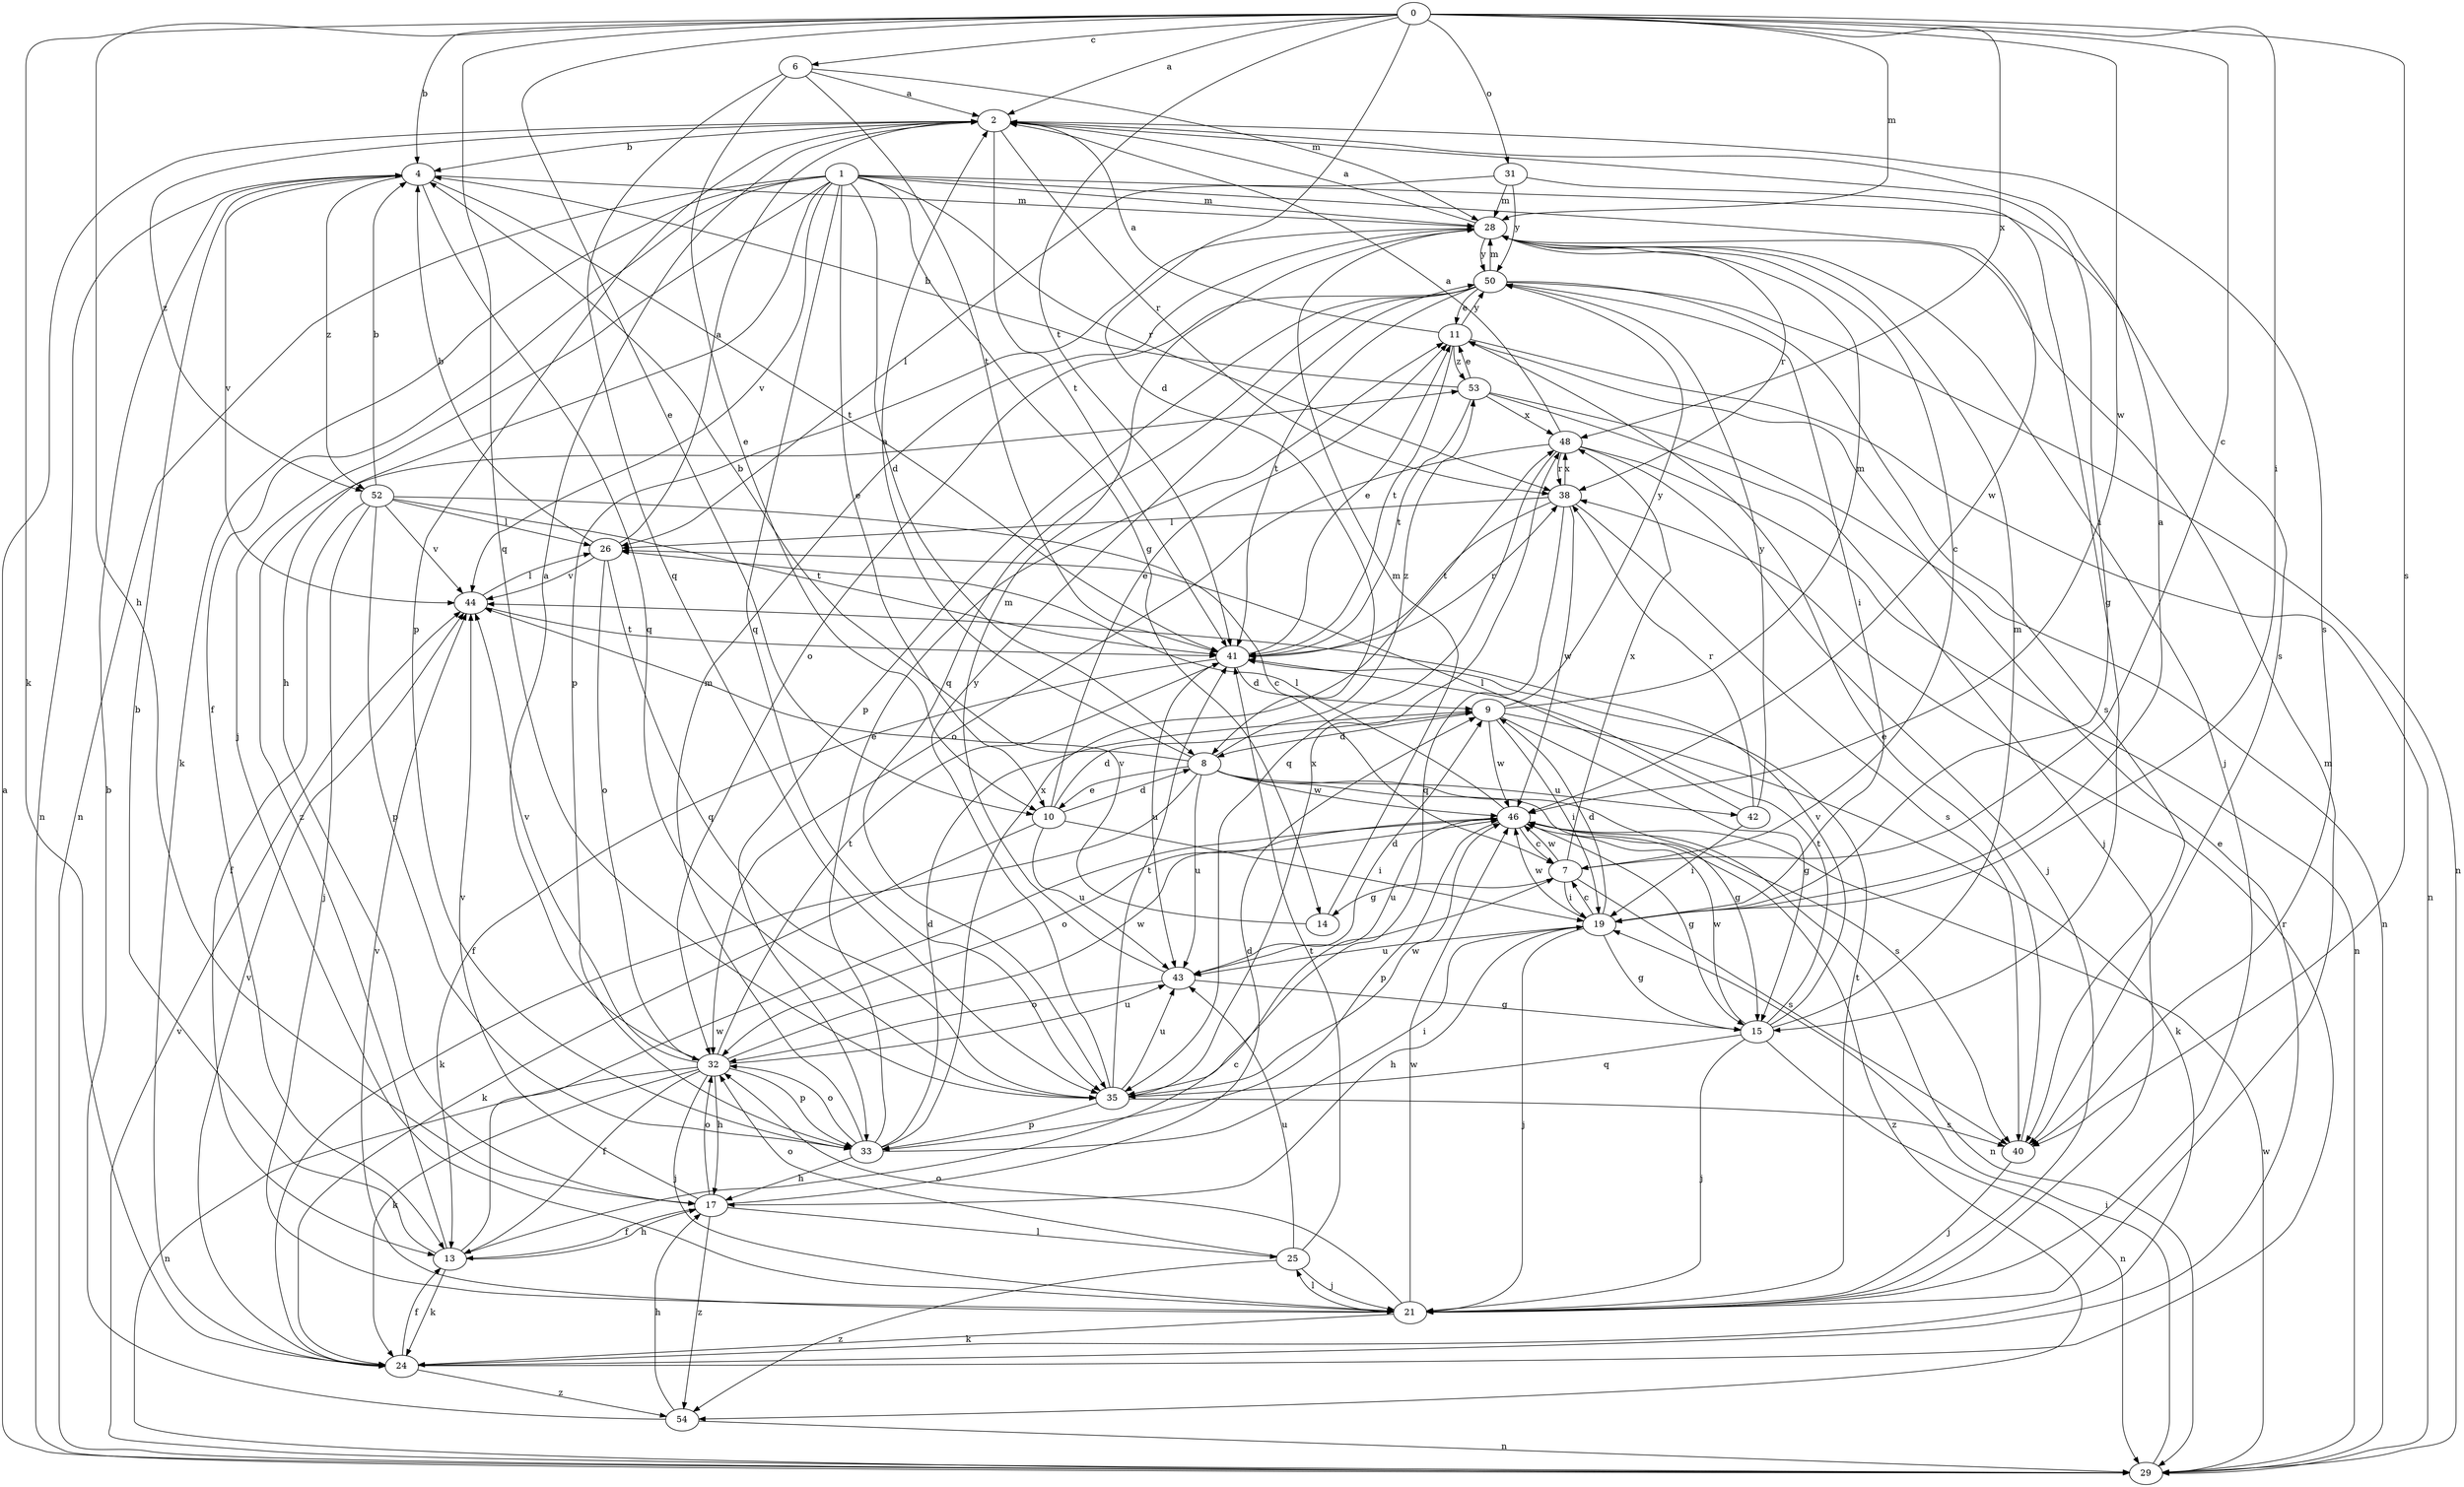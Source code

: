 strict digraph  {
0;
1;
2;
4;
6;
7;
8;
9;
10;
11;
13;
14;
15;
17;
19;
21;
24;
25;
26;
28;
29;
31;
32;
33;
35;
38;
40;
41;
42;
43;
44;
46;
48;
50;
52;
53;
54;
0 -> 2  [label=a];
0 -> 4  [label=b];
0 -> 6  [label=c];
0 -> 7  [label=c];
0 -> 8  [label=d];
0 -> 10  [label=e];
0 -> 17  [label=h];
0 -> 19  [label=i];
0 -> 24  [label=k];
0 -> 28  [label=m];
0 -> 31  [label=o];
0 -> 35  [label=q];
0 -> 40  [label=s];
0 -> 41  [label=t];
0 -> 46  [label=w];
0 -> 48  [label=x];
1 -> 8  [label=d];
1 -> 10  [label=e];
1 -> 13  [label=f];
1 -> 14  [label=g];
1 -> 17  [label=h];
1 -> 21  [label=j];
1 -> 24  [label=k];
1 -> 28  [label=m];
1 -> 29  [label=n];
1 -> 35  [label=q];
1 -> 38  [label=r];
1 -> 40  [label=s];
1 -> 44  [label=v];
1 -> 46  [label=w];
2 -> 4  [label=b];
2 -> 19  [label=i];
2 -> 33  [label=p];
2 -> 38  [label=r];
2 -> 40  [label=s];
2 -> 41  [label=t];
2 -> 52  [label=z];
4 -> 28  [label=m];
4 -> 29  [label=n];
4 -> 35  [label=q];
4 -> 41  [label=t];
4 -> 44  [label=v];
4 -> 52  [label=z];
6 -> 2  [label=a];
6 -> 10  [label=e];
6 -> 28  [label=m];
6 -> 35  [label=q];
6 -> 41  [label=t];
7 -> 14  [label=g];
7 -> 19  [label=i];
7 -> 40  [label=s];
7 -> 46  [label=w];
7 -> 48  [label=x];
8 -> 2  [label=a];
8 -> 4  [label=b];
8 -> 10  [label=e];
8 -> 15  [label=g];
8 -> 24  [label=k];
8 -> 40  [label=s];
8 -> 42  [label=u];
8 -> 43  [label=u];
8 -> 46  [label=w];
8 -> 53  [label=z];
9 -> 8  [label=d];
9 -> 15  [label=g];
9 -> 19  [label=i];
9 -> 24  [label=k];
9 -> 28  [label=m];
9 -> 46  [label=w];
9 -> 50  [label=y];
10 -> 8  [label=d];
10 -> 9  [label=d];
10 -> 11  [label=e];
10 -> 19  [label=i];
10 -> 24  [label=k];
10 -> 43  [label=u];
11 -> 2  [label=a];
11 -> 29  [label=n];
11 -> 41  [label=t];
11 -> 50  [label=y];
11 -> 53  [label=z];
13 -> 4  [label=b];
13 -> 7  [label=c];
13 -> 17  [label=h];
13 -> 24  [label=k];
13 -> 46  [label=w];
13 -> 53  [label=z];
14 -> 28  [label=m];
14 -> 44  [label=v];
15 -> 21  [label=j];
15 -> 28  [label=m];
15 -> 29  [label=n];
15 -> 35  [label=q];
15 -> 41  [label=t];
15 -> 44  [label=v];
15 -> 46  [label=w];
17 -> 9  [label=d];
17 -> 13  [label=f];
17 -> 25  [label=l];
17 -> 32  [label=o];
17 -> 44  [label=v];
17 -> 54  [label=z];
19 -> 2  [label=a];
19 -> 7  [label=c];
19 -> 9  [label=d];
19 -> 15  [label=g];
19 -> 17  [label=h];
19 -> 21  [label=j];
19 -> 43  [label=u];
19 -> 46  [label=w];
21 -> 24  [label=k];
21 -> 25  [label=l];
21 -> 28  [label=m];
21 -> 32  [label=o];
21 -> 41  [label=t];
21 -> 44  [label=v];
21 -> 46  [label=w];
24 -> 11  [label=e];
24 -> 13  [label=f];
24 -> 38  [label=r];
24 -> 44  [label=v];
24 -> 54  [label=z];
25 -> 21  [label=j];
25 -> 32  [label=o];
25 -> 41  [label=t];
25 -> 43  [label=u];
25 -> 54  [label=z];
26 -> 2  [label=a];
26 -> 4  [label=b];
26 -> 32  [label=o];
26 -> 35  [label=q];
26 -> 44  [label=v];
28 -> 2  [label=a];
28 -> 7  [label=c];
28 -> 21  [label=j];
28 -> 33  [label=p];
28 -> 38  [label=r];
28 -> 50  [label=y];
29 -> 2  [label=a];
29 -> 19  [label=i];
29 -> 44  [label=v];
29 -> 46  [label=w];
31 -> 15  [label=g];
31 -> 26  [label=l];
31 -> 28  [label=m];
31 -> 50  [label=y];
32 -> 2  [label=a];
32 -> 13  [label=f];
32 -> 17  [label=h];
32 -> 21  [label=j];
32 -> 24  [label=k];
32 -> 29  [label=n];
32 -> 33  [label=p];
32 -> 41  [label=t];
32 -> 43  [label=u];
32 -> 44  [label=v];
32 -> 46  [label=w];
33 -> 9  [label=d];
33 -> 11  [label=e];
33 -> 17  [label=h];
33 -> 19  [label=i];
33 -> 28  [label=m];
33 -> 32  [label=o];
33 -> 48  [label=x];
35 -> 33  [label=p];
35 -> 40  [label=s];
35 -> 41  [label=t];
35 -> 43  [label=u];
35 -> 46  [label=w];
35 -> 48  [label=x];
35 -> 50  [label=y];
38 -> 26  [label=l];
38 -> 35  [label=q];
38 -> 40  [label=s];
38 -> 41  [label=t];
38 -> 46  [label=w];
38 -> 48  [label=x];
40 -> 11  [label=e];
40 -> 21  [label=j];
41 -> 9  [label=d];
41 -> 11  [label=e];
41 -> 13  [label=f];
41 -> 38  [label=r];
41 -> 43  [label=u];
42 -> 19  [label=i];
42 -> 26  [label=l];
42 -> 38  [label=r];
42 -> 50  [label=y];
43 -> 9  [label=d];
43 -> 15  [label=g];
43 -> 28  [label=m];
43 -> 32  [label=o];
44 -> 26  [label=l];
44 -> 41  [label=t];
46 -> 7  [label=c];
46 -> 15  [label=g];
46 -> 26  [label=l];
46 -> 29  [label=n];
46 -> 32  [label=o];
46 -> 33  [label=p];
46 -> 43  [label=u];
46 -> 54  [label=z];
48 -> 2  [label=a];
48 -> 21  [label=j];
48 -> 29  [label=n];
48 -> 32  [label=o];
48 -> 35  [label=q];
48 -> 38  [label=r];
50 -> 11  [label=e];
50 -> 19  [label=i];
50 -> 28  [label=m];
50 -> 29  [label=n];
50 -> 32  [label=o];
50 -> 33  [label=p];
50 -> 35  [label=q];
50 -> 40  [label=s];
50 -> 41  [label=t];
52 -> 4  [label=b];
52 -> 7  [label=c];
52 -> 13  [label=f];
52 -> 21  [label=j];
52 -> 26  [label=l];
52 -> 33  [label=p];
52 -> 41  [label=t];
52 -> 44  [label=v];
53 -> 4  [label=b];
53 -> 11  [label=e];
53 -> 21  [label=j];
53 -> 29  [label=n];
53 -> 41  [label=t];
53 -> 48  [label=x];
54 -> 4  [label=b];
54 -> 17  [label=h];
54 -> 29  [label=n];
}
